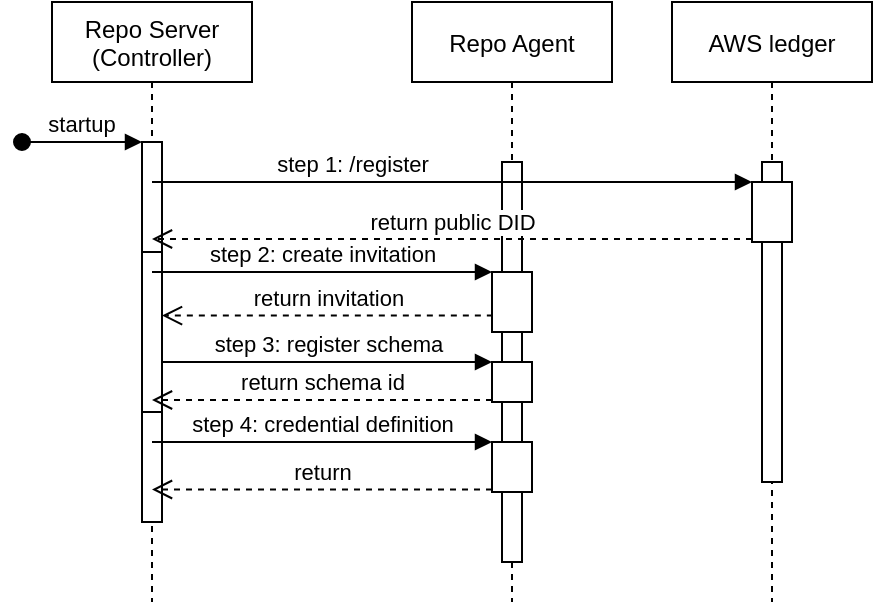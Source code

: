 <mxfile version="13.9.9" type="device"><diagram id="kgpKYQtTHZ0yAKxKKP6v" name="Page-1"><mxGraphModel dx="641" dy="352" grid="1" gridSize="10" guides="1" tooltips="1" connect="1" arrows="1" fold="1" page="1" pageScale="1" pageWidth="850" pageHeight="1100" math="0" shadow="0"><root><mxCell id="0"/><mxCell id="1" parent="0"/><mxCell id="3nuBFxr9cyL0pnOWT2aG-1" value="Repo Server&#10;(Controller)" style="shape=umlLifeline;perimeter=lifelinePerimeter;container=1;collapsible=0;recursiveResize=0;rounded=0;shadow=0;strokeWidth=1;" parent="1" vertex="1"><mxGeometry x="120" y="80" width="100" height="300" as="geometry"/></mxCell><mxCell id="3nuBFxr9cyL0pnOWT2aG-2" value="" style="points=[];perimeter=orthogonalPerimeter;rounded=0;shadow=0;strokeWidth=1;" parent="3nuBFxr9cyL0pnOWT2aG-1" vertex="1"><mxGeometry x="45" y="70" width="10" height="190" as="geometry"/></mxCell><mxCell id="3nuBFxr9cyL0pnOWT2aG-3" value="startup" style="verticalAlign=bottom;startArrow=oval;endArrow=block;startSize=8;shadow=0;strokeWidth=1;" parent="3nuBFxr9cyL0pnOWT2aG-1" target="3nuBFxr9cyL0pnOWT2aG-2" edge="1"><mxGeometry relative="1" as="geometry"><mxPoint x="-15" y="70" as="sourcePoint"/></mxGeometry></mxCell><mxCell id="3nuBFxr9cyL0pnOWT2aG-4" value="" style="points=[];perimeter=orthogonalPerimeter;rounded=0;shadow=0;strokeWidth=1;" parent="3nuBFxr9cyL0pnOWT2aG-1" vertex="1"><mxGeometry x="45" y="125" width="10" height="80" as="geometry"/></mxCell><mxCell id="3nuBFxr9cyL0pnOWT2aG-5" value="Repo Agent" style="shape=umlLifeline;perimeter=lifelinePerimeter;container=1;collapsible=0;recursiveResize=0;rounded=0;shadow=0;strokeWidth=1;" parent="1" vertex="1"><mxGeometry x="300" y="80" width="100" height="300" as="geometry"/></mxCell><mxCell id="3nuBFxr9cyL0pnOWT2aG-6" value="" style="points=[];perimeter=orthogonalPerimeter;rounded=0;shadow=0;strokeWidth=1;" parent="3nuBFxr9cyL0pnOWT2aG-5" vertex="1"><mxGeometry x="45" y="80" width="10" height="200" as="geometry"/></mxCell><mxCell id="4yu0Km1aw1DMIzy2Llx--30" value="" style="html=1;points=[];perimeter=orthogonalPerimeter;" vertex="1" parent="3nuBFxr9cyL0pnOWT2aG-5"><mxGeometry x="40" y="135" width="20" height="30" as="geometry"/></mxCell><mxCell id="4yu0Km1aw1DMIzy2Llx--33" value="" style="html=1;points=[];perimeter=orthogonalPerimeter;" vertex="1" parent="3nuBFxr9cyL0pnOWT2aG-5"><mxGeometry x="40" y="180" width="20" height="20" as="geometry"/></mxCell><mxCell id="4yu0Km1aw1DMIzy2Llx--36" value="" style="html=1;points=[];perimeter=orthogonalPerimeter;" vertex="1" parent="3nuBFxr9cyL0pnOWT2aG-5"><mxGeometry x="40" y="220" width="20" height="25" as="geometry"/></mxCell><mxCell id="4yu0Km1aw1DMIzy2Llx--1" value="AWS ledger" style="shape=umlLifeline;perimeter=lifelinePerimeter;container=1;collapsible=0;recursiveResize=0;rounded=0;shadow=0;strokeWidth=1;" vertex="1" parent="1"><mxGeometry x="430" y="80" width="100" height="300" as="geometry"/></mxCell><mxCell id="4yu0Km1aw1DMIzy2Llx--2" value="" style="points=[];perimeter=orthogonalPerimeter;rounded=0;shadow=0;strokeWidth=1;" vertex="1" parent="4yu0Km1aw1DMIzy2Llx--1"><mxGeometry x="45" y="80" width="10" height="160" as="geometry"/></mxCell><mxCell id="4yu0Km1aw1DMIzy2Llx--23" value="" style="html=1;points=[];perimeter=orthogonalPerimeter;" vertex="1" parent="4yu0Km1aw1DMIzy2Llx--1"><mxGeometry x="40" y="90" width="20" height="30" as="geometry"/></mxCell><mxCell id="4yu0Km1aw1DMIzy2Llx--24" value="step 1: /register" style="html=1;verticalAlign=bottom;endArrow=block;entryX=0;entryY=0;" edge="1" target="4yu0Km1aw1DMIzy2Llx--23" parent="1" source="3nuBFxr9cyL0pnOWT2aG-1"><mxGeometry x="-0.342" relative="1" as="geometry"><mxPoint x="405" y="170" as="sourcePoint"/><mxPoint x="1" as="offset"/></mxGeometry></mxCell><mxCell id="4yu0Km1aw1DMIzy2Llx--25" value="return public DID" style="html=1;verticalAlign=bottom;endArrow=open;dashed=1;endSize=8;exitX=0;exitY=0.95;" edge="1" source="4yu0Km1aw1DMIzy2Llx--23" parent="1" target="3nuBFxr9cyL0pnOWT2aG-1"><mxGeometry relative="1" as="geometry"><mxPoint x="405" y="246" as="targetPoint"/></mxGeometry></mxCell><mxCell id="4yu0Km1aw1DMIzy2Llx--31" value="step 2: create invitation" style="html=1;verticalAlign=bottom;endArrow=block;entryX=0;entryY=0;" edge="1" target="4yu0Km1aw1DMIzy2Llx--30" parent="1" source="3nuBFxr9cyL0pnOWT2aG-1"><mxGeometry relative="1" as="geometry"><mxPoint x="275" y="220" as="sourcePoint"/></mxGeometry></mxCell><mxCell id="4yu0Km1aw1DMIzy2Llx--32" value="return invitation" style="html=1;verticalAlign=bottom;endArrow=open;dashed=1;endSize=8;exitX=0.021;exitY=0.727;exitDx=0;exitDy=0;exitPerimeter=0;" edge="1" source="4yu0Km1aw1DMIzy2Llx--30" parent="1" target="3nuBFxr9cyL0pnOWT2aG-4"><mxGeometry relative="1" as="geometry"><mxPoint x="275" y="296" as="targetPoint"/></mxGeometry></mxCell><mxCell id="4yu0Km1aw1DMIzy2Llx--34" value="step 3: register schema" style="html=1;verticalAlign=bottom;endArrow=block;entryX=0;entryY=0;" edge="1" target="4yu0Km1aw1DMIzy2Llx--33" parent="1" source="3nuBFxr9cyL0pnOWT2aG-4"><mxGeometry relative="1" as="geometry"><mxPoint x="180" y="260" as="sourcePoint"/></mxGeometry></mxCell><mxCell id="4yu0Km1aw1DMIzy2Llx--35" value="return schema id" style="html=1;verticalAlign=bottom;endArrow=open;dashed=1;endSize=8;exitX=0;exitY=0.95;" edge="1" source="4yu0Km1aw1DMIzy2Llx--33" parent="1" target="3nuBFxr9cyL0pnOWT2aG-1"><mxGeometry relative="1" as="geometry"><mxPoint x="275" y="336" as="targetPoint"/></mxGeometry></mxCell><mxCell id="4yu0Km1aw1DMIzy2Llx--38" value="return" style="html=1;verticalAlign=bottom;endArrow=open;dashed=1;endSize=8;exitX=0;exitY=0.95;" edge="1" source="4yu0Km1aw1DMIzy2Llx--36" parent="1" target="3nuBFxr9cyL0pnOWT2aG-1"><mxGeometry relative="1" as="geometry"><mxPoint x="275" y="361" as="targetPoint"/></mxGeometry></mxCell><mxCell id="4yu0Km1aw1DMIzy2Llx--37" value="step 4: credential definition" style="html=1;verticalAlign=bottom;endArrow=block;entryX=0;entryY=0;" edge="1" target="4yu0Km1aw1DMIzy2Llx--36" parent="1" source="3nuBFxr9cyL0pnOWT2aG-1"><mxGeometry relative="1" as="geometry"><mxPoint x="275" y="285" as="sourcePoint"/></mxGeometry></mxCell></root></mxGraphModel></diagram></mxfile>